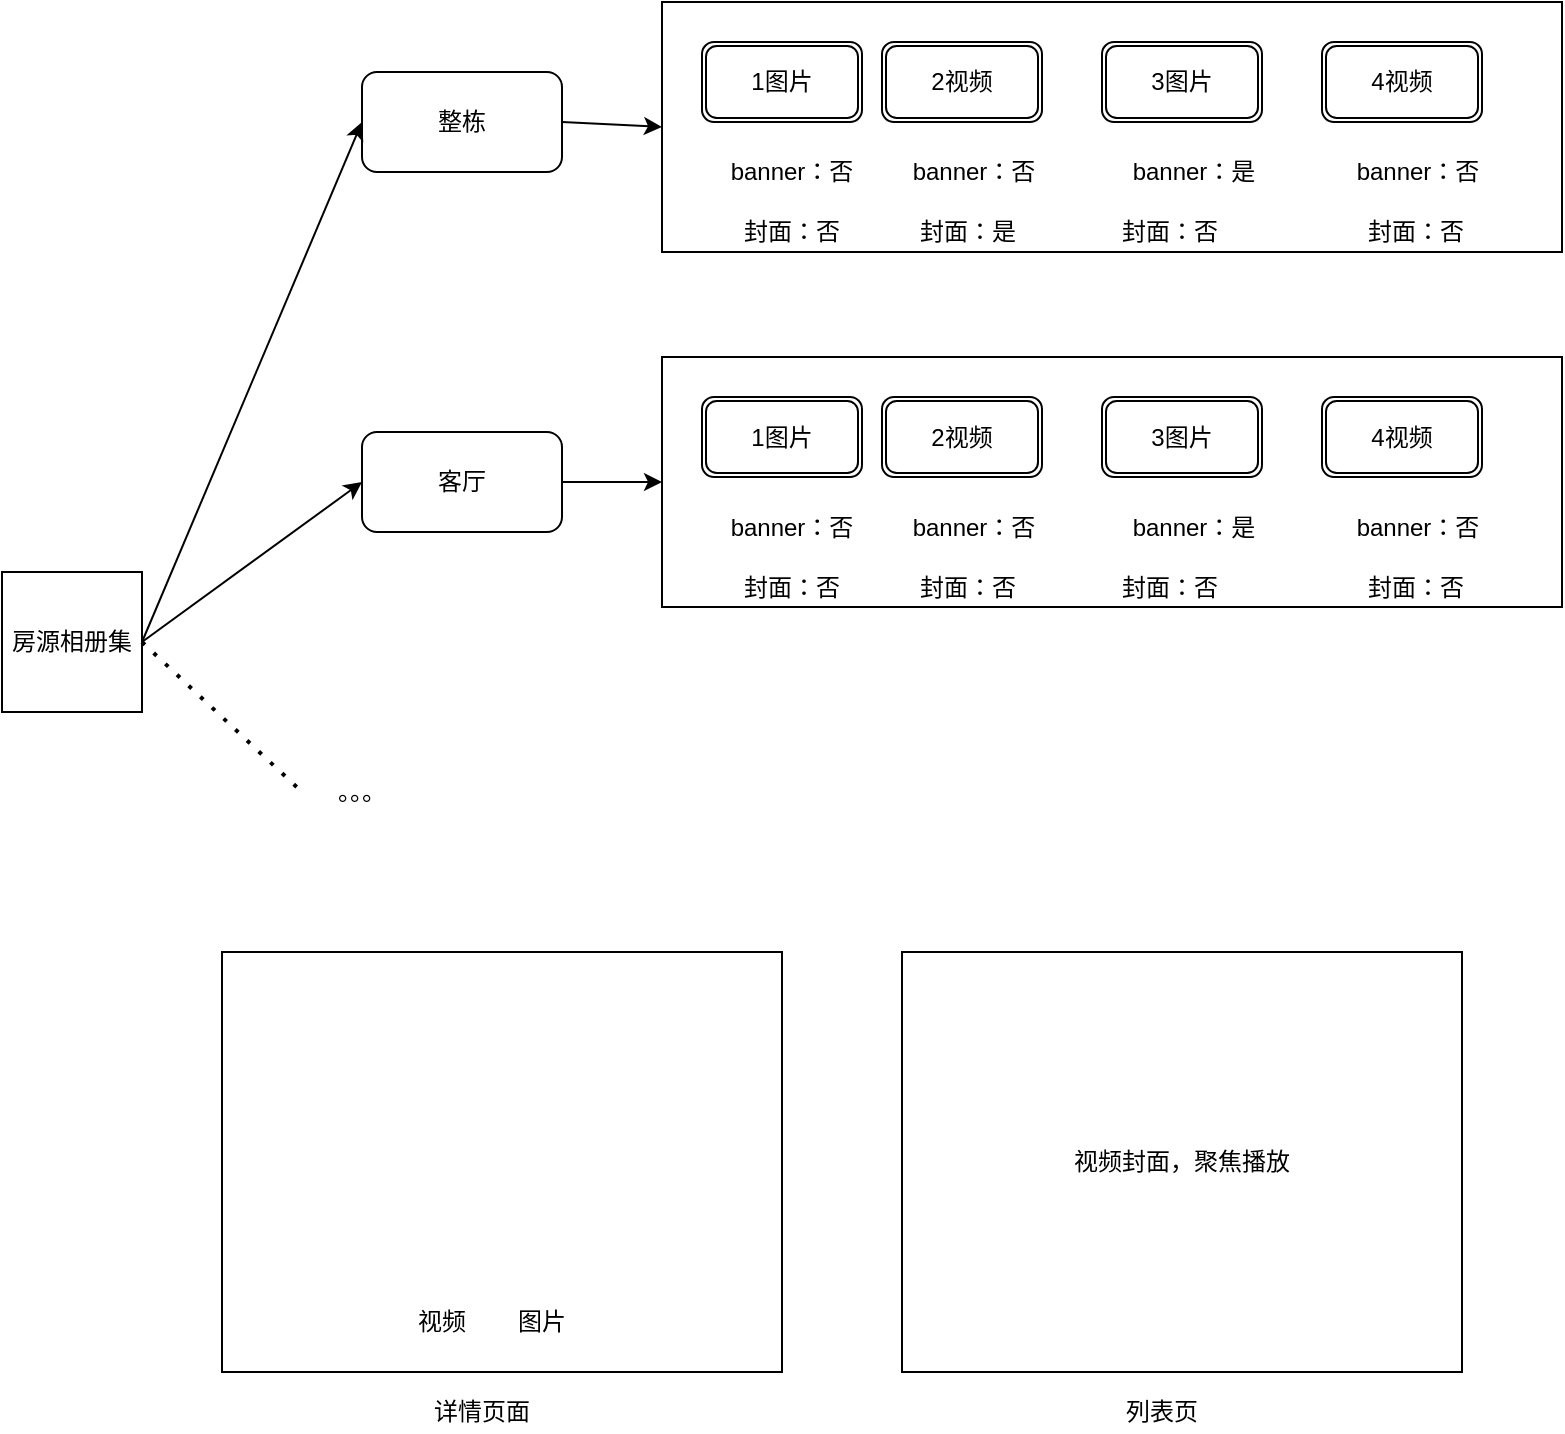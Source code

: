 <mxfile version="13.4.8" type="github">
  <diagram id="KN9LuwJD13Wm-13c54o-" name="第 1 页">
    <mxGraphModel dx="1422" dy="762" grid="1" gridSize="10" guides="1" tooltips="1" connect="1" arrows="1" fold="1" page="1" pageScale="1" pageWidth="827" pageHeight="1169" math="0" shadow="0">
      <root>
        <mxCell id="0" />
        <mxCell id="1" parent="0" />
        <mxCell id="3GgmhU6IlBDrXX-F4kS4-36" value="" style="rounded=0;whiteSpace=wrap;html=1;" vertex="1" parent="1">
          <mxGeometry x="340" y="85" width="450" height="125" as="geometry" />
        </mxCell>
        <mxCell id="3GgmhU6IlBDrXX-F4kS4-1" value="整栋" style="rounded=1;whiteSpace=wrap;html=1;" vertex="1" parent="1">
          <mxGeometry x="190" y="120" width="100" height="50" as="geometry" />
        </mxCell>
        <mxCell id="3GgmhU6IlBDrXX-F4kS4-2" value="客厅" style="rounded=1;whiteSpace=wrap;html=1;" vertex="1" parent="1">
          <mxGeometry x="190" y="300" width="100" height="50" as="geometry" />
        </mxCell>
        <mxCell id="3GgmhU6IlBDrXX-F4kS4-10" value="房源相册集" style="whiteSpace=wrap;html=1;aspect=fixed;" vertex="1" parent="1">
          <mxGeometry x="10" y="370" width="70" height="70" as="geometry" />
        </mxCell>
        <mxCell id="3GgmhU6IlBDrXX-F4kS4-11" value="" style="endArrow=classic;html=1;entryX=0;entryY=0.5;entryDx=0;entryDy=0;exitX=1;exitY=0.5;exitDx=0;exitDy=0;" edge="1" parent="1" source="3GgmhU6IlBDrXX-F4kS4-10" target="3GgmhU6IlBDrXX-F4kS4-1">
          <mxGeometry width="50" height="50" relative="1" as="geometry">
            <mxPoint x="70" y="220" as="sourcePoint" />
            <mxPoint x="440" y="370" as="targetPoint" />
          </mxGeometry>
        </mxCell>
        <mxCell id="3GgmhU6IlBDrXX-F4kS4-14" value="" style="endArrow=classic;html=1;entryX=0;entryY=0.5;entryDx=0;entryDy=0;exitX=1;exitY=0.5;exitDx=0;exitDy=0;" edge="1" parent="1" source="3GgmhU6IlBDrXX-F4kS4-10" target="3GgmhU6IlBDrXX-F4kS4-2">
          <mxGeometry width="50" height="50" relative="1" as="geometry">
            <mxPoint x="70" y="300" as="sourcePoint" />
            <mxPoint x="190" y="390" as="targetPoint" />
          </mxGeometry>
        </mxCell>
        <mxCell id="3GgmhU6IlBDrXX-F4kS4-26" value="1图片" style="shape=ext;rounded=1;html=1;whiteSpace=wrap;double=1;" vertex="1" parent="1">
          <mxGeometry x="360" y="105" width="80" height="40" as="geometry" />
        </mxCell>
        <mxCell id="3GgmhU6IlBDrXX-F4kS4-27" value="2视频" style="shape=ext;rounded=1;html=1;whiteSpace=wrap;double=1;" vertex="1" parent="1">
          <mxGeometry x="450" y="105" width="80" height="40" as="geometry" />
        </mxCell>
        <mxCell id="3GgmhU6IlBDrXX-F4kS4-28" value="3图片" style="shape=ext;rounded=1;html=1;whiteSpace=wrap;double=1;" vertex="1" parent="1">
          <mxGeometry x="560" y="105" width="80" height="40" as="geometry" />
        </mxCell>
        <mxCell id="3GgmhU6IlBDrXX-F4kS4-34" value="4视频" style="shape=ext;rounded=1;html=1;whiteSpace=wrap;double=1;" vertex="1" parent="1">
          <mxGeometry x="670" y="105" width="80" height="40" as="geometry" />
        </mxCell>
        <mxCell id="3GgmhU6IlBDrXX-F4kS4-37" value="banner：否" style="text;html=1;strokeColor=none;fillColor=none;align=center;verticalAlign=middle;whiteSpace=wrap;rounded=0;" vertex="1" parent="1">
          <mxGeometry x="370" y="160" width="70" height="20" as="geometry" />
        </mxCell>
        <mxCell id="3GgmhU6IlBDrXX-F4kS4-39" value="banner：否" style="text;html=1;strokeColor=none;fillColor=none;align=center;verticalAlign=middle;whiteSpace=wrap;rounded=0;" vertex="1" parent="1">
          <mxGeometry x="462" y="160" width="68" height="20" as="geometry" />
        </mxCell>
        <mxCell id="3GgmhU6IlBDrXX-F4kS4-40" value="banner：是" style="text;html=1;strokeColor=none;fillColor=none;align=center;verticalAlign=middle;whiteSpace=wrap;rounded=0;" vertex="1" parent="1">
          <mxGeometry x="572" y="160" width="68" height="20" as="geometry" />
        </mxCell>
        <mxCell id="3GgmhU6IlBDrXX-F4kS4-41" value="banner：否" style="text;html=1;strokeColor=none;fillColor=none;align=center;verticalAlign=middle;whiteSpace=wrap;rounded=0;" vertex="1" parent="1">
          <mxGeometry x="683" y="160" width="70" height="20" as="geometry" />
        </mxCell>
        <mxCell id="3GgmhU6IlBDrXX-F4kS4-89" value="" style="endArrow=none;dashed=1;html=1;dashPattern=1 3;strokeWidth=2;exitX=1;exitY=0.5;exitDx=0;exitDy=0;" edge="1" parent="1" source="3GgmhU6IlBDrXX-F4kS4-10">
          <mxGeometry width="50" height="50" relative="1" as="geometry">
            <mxPoint x="180" y="590" as="sourcePoint" />
            <mxPoint x="160" y="480" as="targetPoint" />
          </mxGeometry>
        </mxCell>
        <mxCell id="3GgmhU6IlBDrXX-F4kS4-90" value="。。。" style="text;html=1;strokeColor=none;fillColor=none;align=center;verticalAlign=middle;whiteSpace=wrap;rounded=0;" vertex="1" parent="1">
          <mxGeometry x="140" y="470" width="100" height="20" as="geometry" />
        </mxCell>
        <mxCell id="3GgmhU6IlBDrXX-F4kS4-91" value="" style="endArrow=classic;html=1;exitX=1;exitY=0.5;exitDx=0;exitDy=0;entryX=0;entryY=0.5;entryDx=0;entryDy=0;" edge="1" parent="1" source="3GgmhU6IlBDrXX-F4kS4-1" target="3GgmhU6IlBDrXX-F4kS4-36">
          <mxGeometry width="50" height="50" relative="1" as="geometry">
            <mxPoint x="180" y="290" as="sourcePoint" />
            <mxPoint x="230" y="240" as="targetPoint" />
          </mxGeometry>
        </mxCell>
        <mxCell id="3GgmhU6IlBDrXX-F4kS4-93" value="" style="endArrow=classic;html=1;exitX=1;exitY=0.5;exitDx=0;exitDy=0;entryX=0;entryY=0.5;entryDx=0;entryDy=0;" edge="1" parent="1" source="3GgmhU6IlBDrXX-F4kS4-2">
          <mxGeometry width="50" height="50" relative="1" as="geometry">
            <mxPoint x="310" y="165" as="sourcePoint" />
            <mxPoint x="340" y="325" as="targetPoint" />
          </mxGeometry>
        </mxCell>
        <mxCell id="3GgmhU6IlBDrXX-F4kS4-100" value="封面：否" style="text;html=1;strokeColor=none;fillColor=none;align=center;verticalAlign=middle;whiteSpace=wrap;rounded=0;" vertex="1" parent="1">
          <mxGeometry x="371" y="190" width="68" height="20" as="geometry" />
        </mxCell>
        <mxCell id="3GgmhU6IlBDrXX-F4kS4-101" value="封面：否" style="text;html=1;strokeColor=none;fillColor=none;align=center;verticalAlign=middle;whiteSpace=wrap;rounded=0;" vertex="1" parent="1">
          <mxGeometry x="683" y="190" width="68" height="20" as="geometry" />
        </mxCell>
        <mxCell id="3GgmhU6IlBDrXX-F4kS4-102" value="封面：否" style="text;html=1;strokeColor=none;fillColor=none;align=center;verticalAlign=middle;whiteSpace=wrap;rounded=0;" vertex="1" parent="1">
          <mxGeometry x="560" y="190" width="68" height="20" as="geometry" />
        </mxCell>
        <mxCell id="3GgmhU6IlBDrXX-F4kS4-103" value="封面：是" style="text;html=1;strokeColor=none;fillColor=none;align=center;verticalAlign=middle;whiteSpace=wrap;rounded=0;" vertex="1" parent="1">
          <mxGeometry x="459" y="190" width="68" height="20" as="geometry" />
        </mxCell>
        <mxCell id="3GgmhU6IlBDrXX-F4kS4-105" value="" style="rounded=0;whiteSpace=wrap;html=1;" vertex="1" parent="1">
          <mxGeometry x="340" y="262.5" width="450" height="125" as="geometry" />
        </mxCell>
        <mxCell id="3GgmhU6IlBDrXX-F4kS4-106" value="1图片" style="shape=ext;rounded=1;html=1;whiteSpace=wrap;double=1;" vertex="1" parent="1">
          <mxGeometry x="360" y="282.5" width="80" height="40" as="geometry" />
        </mxCell>
        <mxCell id="3GgmhU6IlBDrXX-F4kS4-107" value="2视频" style="shape=ext;rounded=1;html=1;whiteSpace=wrap;double=1;" vertex="1" parent="1">
          <mxGeometry x="450" y="282.5" width="80" height="40" as="geometry" />
        </mxCell>
        <mxCell id="3GgmhU6IlBDrXX-F4kS4-108" value="3图片" style="shape=ext;rounded=1;html=1;whiteSpace=wrap;double=1;" vertex="1" parent="1">
          <mxGeometry x="560" y="282.5" width="80" height="40" as="geometry" />
        </mxCell>
        <mxCell id="3GgmhU6IlBDrXX-F4kS4-109" value="4视频" style="shape=ext;rounded=1;html=1;whiteSpace=wrap;double=1;" vertex="1" parent="1">
          <mxGeometry x="670" y="282.5" width="80" height="40" as="geometry" />
        </mxCell>
        <mxCell id="3GgmhU6IlBDrXX-F4kS4-110" value="banner：否" style="text;html=1;strokeColor=none;fillColor=none;align=center;verticalAlign=middle;whiteSpace=wrap;rounded=0;" vertex="1" parent="1">
          <mxGeometry x="370" y="337.5" width="70" height="20" as="geometry" />
        </mxCell>
        <mxCell id="3GgmhU6IlBDrXX-F4kS4-111" value="banner：否" style="text;html=1;strokeColor=none;fillColor=none;align=center;verticalAlign=middle;whiteSpace=wrap;rounded=0;" vertex="1" parent="1">
          <mxGeometry x="462" y="337.5" width="68" height="20" as="geometry" />
        </mxCell>
        <mxCell id="3GgmhU6IlBDrXX-F4kS4-112" value="banner：是" style="text;html=1;strokeColor=none;fillColor=none;align=center;verticalAlign=middle;whiteSpace=wrap;rounded=0;" vertex="1" parent="1">
          <mxGeometry x="572" y="337.5" width="68" height="20" as="geometry" />
        </mxCell>
        <mxCell id="3GgmhU6IlBDrXX-F4kS4-113" value="banner：否" style="text;html=1;strokeColor=none;fillColor=none;align=center;verticalAlign=middle;whiteSpace=wrap;rounded=0;" vertex="1" parent="1">
          <mxGeometry x="683" y="337.5" width="70" height="20" as="geometry" />
        </mxCell>
        <mxCell id="3GgmhU6IlBDrXX-F4kS4-114" value="封面：否" style="text;html=1;strokeColor=none;fillColor=none;align=center;verticalAlign=middle;whiteSpace=wrap;rounded=0;" vertex="1" parent="1">
          <mxGeometry x="371" y="367.5" width="68" height="20" as="geometry" />
        </mxCell>
        <mxCell id="3GgmhU6IlBDrXX-F4kS4-115" value="封面：否" style="text;html=1;strokeColor=none;fillColor=none;align=center;verticalAlign=middle;whiteSpace=wrap;rounded=0;" vertex="1" parent="1">
          <mxGeometry x="683" y="367.5" width="68" height="20" as="geometry" />
        </mxCell>
        <mxCell id="3GgmhU6IlBDrXX-F4kS4-116" value="封面：否" style="text;html=1;strokeColor=none;fillColor=none;align=center;verticalAlign=middle;whiteSpace=wrap;rounded=0;" vertex="1" parent="1">
          <mxGeometry x="560" y="367.5" width="68" height="20" as="geometry" />
        </mxCell>
        <mxCell id="3GgmhU6IlBDrXX-F4kS4-117" value="封面：否" style="text;html=1;strokeColor=none;fillColor=none;align=center;verticalAlign=middle;whiteSpace=wrap;rounded=0;" vertex="1" parent="1">
          <mxGeometry x="459" y="367.5" width="68" height="20" as="geometry" />
        </mxCell>
        <mxCell id="3GgmhU6IlBDrXX-F4kS4-119" value="" style="rounded=0;whiteSpace=wrap;html=1;" vertex="1" parent="1">
          <mxGeometry x="120" y="560" width="280" height="210" as="geometry" />
        </mxCell>
        <mxCell id="3GgmhU6IlBDrXX-F4kS4-120" value="视频" style="text;html=1;strokeColor=none;fillColor=none;align=center;verticalAlign=middle;whiteSpace=wrap;rounded=0;" vertex="1" parent="1">
          <mxGeometry x="210" y="735" width="40" height="20" as="geometry" />
        </mxCell>
        <mxCell id="3GgmhU6IlBDrXX-F4kS4-121" value="图片" style="text;html=1;strokeColor=none;fillColor=none;align=center;verticalAlign=middle;whiteSpace=wrap;rounded=0;" vertex="1" parent="1">
          <mxGeometry x="260" y="735" width="40" height="20" as="geometry" />
        </mxCell>
        <mxCell id="3GgmhU6IlBDrXX-F4kS4-122" value="详情页面" style="text;html=1;strokeColor=none;fillColor=none;align=center;verticalAlign=middle;whiteSpace=wrap;rounded=0;" vertex="1" parent="1">
          <mxGeometry x="220" y="780" width="60" height="20" as="geometry" />
        </mxCell>
        <mxCell id="3GgmhU6IlBDrXX-F4kS4-123" value="视频封面，聚焦播放" style="rounded=0;whiteSpace=wrap;html=1;" vertex="1" parent="1">
          <mxGeometry x="460" y="560" width="280" height="210" as="geometry" />
        </mxCell>
        <mxCell id="3GgmhU6IlBDrXX-F4kS4-126" value="列表页" style="text;html=1;strokeColor=none;fillColor=none;align=center;verticalAlign=middle;whiteSpace=wrap;rounded=0;" vertex="1" parent="1">
          <mxGeometry x="560" y="780" width="60" height="20" as="geometry" />
        </mxCell>
      </root>
    </mxGraphModel>
  </diagram>
</mxfile>
